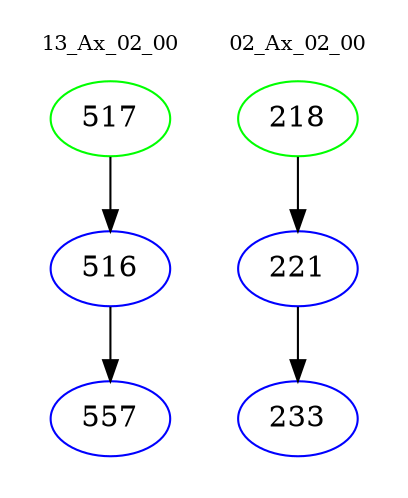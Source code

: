 digraph{
subgraph cluster_0 {
color = white
label = "13_Ax_02_00";
fontsize=10;
T0_517 [label="517", color="green"]
T0_517 -> T0_516 [color="black"]
T0_516 [label="516", color="blue"]
T0_516 -> T0_557 [color="black"]
T0_557 [label="557", color="blue"]
}
subgraph cluster_1 {
color = white
label = "02_Ax_02_00";
fontsize=10;
T1_218 [label="218", color="green"]
T1_218 -> T1_221 [color="black"]
T1_221 [label="221", color="blue"]
T1_221 -> T1_233 [color="black"]
T1_233 [label="233", color="blue"]
}
}
